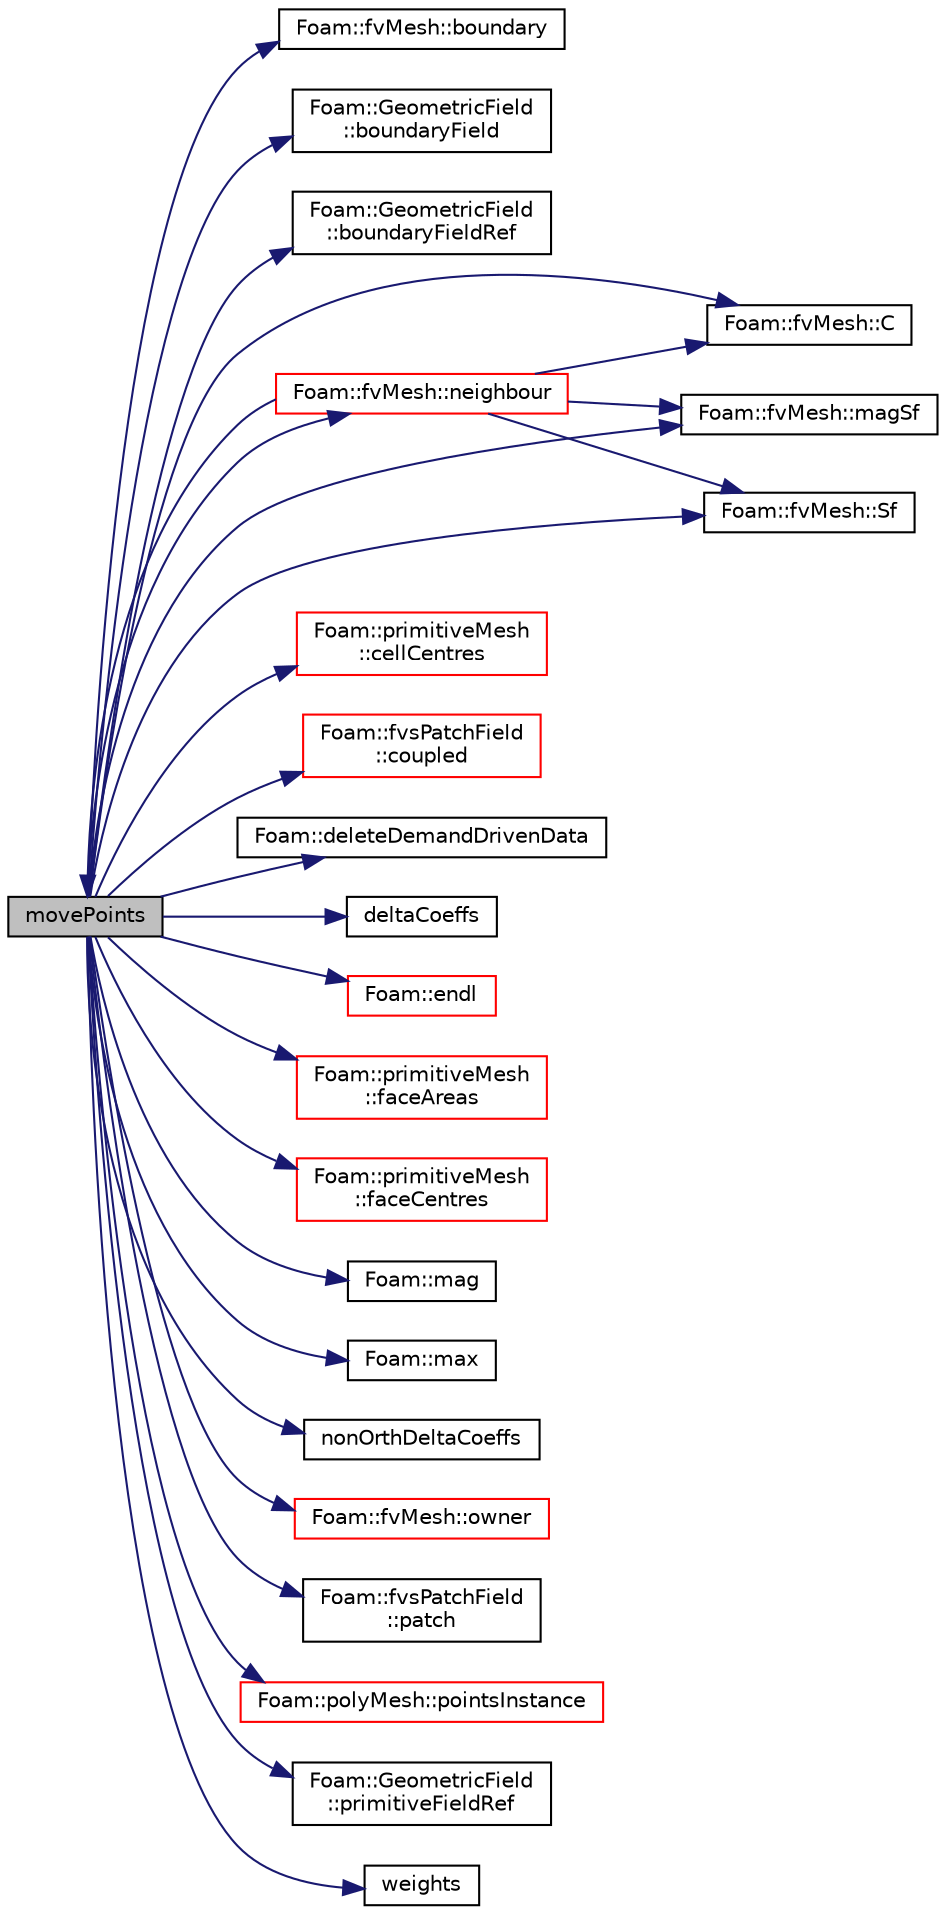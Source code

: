 digraph "movePoints"
{
  bgcolor="transparent";
  edge [fontname="Helvetica",fontsize="10",labelfontname="Helvetica",labelfontsize="10"];
  node [fontname="Helvetica",fontsize="10",shape=record];
  rankdir="LR";
  Node1 [label="movePoints",height=0.2,width=0.4,color="black", fillcolor="grey75", style="filled", fontcolor="black"];
  Node1 -> Node2 [color="midnightblue",fontsize="10",style="solid",fontname="Helvetica"];
  Node2 [label="Foam::fvMesh::boundary",height=0.2,width=0.4,color="black",URL="$a00889.html#a971347d65410875e38ea654dfd193a19",tooltip="Return reference to boundary mesh. "];
  Node1 -> Node3 [color="midnightblue",fontsize="10",style="solid",fontname="Helvetica"];
  Node3 [label="Foam::GeometricField\l::boundaryField",height=0.2,width=0.4,color="black",URL="$a00933.html#a6987ef31fb532d0fc43c84eca14fe558",tooltip="Return const-reference to the boundary field. "];
  Node1 -> Node4 [color="midnightblue",fontsize="10",style="solid",fontname="Helvetica"];
  Node4 [label="Foam::GeometricField\l::boundaryFieldRef",height=0.2,width=0.4,color="black",URL="$a00933.html#af3831c9fea9f6ae7532a6d57cc67c959",tooltip="Return a reference to the boundary field. "];
  Node1 -> Node5 [color="midnightblue",fontsize="10",style="solid",fontname="Helvetica"];
  Node5 [label="Foam::fvMesh::C",height=0.2,width=0.4,color="black",URL="$a00889.html#a206b1ae5b1c254da85a9666d0a9dc979",tooltip="Return cell centres as volVectorField. "];
  Node1 -> Node6 [color="midnightblue",fontsize="10",style="solid",fontname="Helvetica"];
  Node6 [label="Foam::primitiveMesh\l::cellCentres",height=0.2,width=0.4,color="red",URL="$a02007.html#a18743c2f09a076c507cadbb35a86fb24"];
  Node1 -> Node7 [color="midnightblue",fontsize="10",style="solid",fontname="Helvetica"];
  Node7 [label="Foam::fvsPatchField\l::coupled",height=0.2,width=0.4,color="red",URL="$a00906.html#acffd678e538fc569f301aacdb4f019b7",tooltip="Return true if this patch field is coupled. "];
  Node1 -> Node8 [color="midnightblue",fontsize="10",style="solid",fontname="Helvetica"];
  Node8 [label="Foam::deleteDemandDrivenData",height=0.2,width=0.4,color="black",URL="$a10979.html#a676ff999562d389fd174d693e17d230a"];
  Node1 -> Node9 [color="midnightblue",fontsize="10",style="solid",fontname="Helvetica"];
  Node9 [label="deltaCoeffs",height=0.2,width=0.4,color="black",URL="$a02556.html#a63759eb0ab60d6075b562a97a9589123",tooltip="Return reference to cell-centre difference coefficients. "];
  Node1 -> Node10 [color="midnightblue",fontsize="10",style="solid",fontname="Helvetica"];
  Node10 [label="Foam::endl",height=0.2,width=0.4,color="red",URL="$a10979.html#a2db8fe02a0d3909e9351bb4275b23ce4",tooltip="Add newline and flush stream. "];
  Node1 -> Node11 [color="midnightblue",fontsize="10",style="solid",fontname="Helvetica"];
  Node11 [label="Foam::primitiveMesh\l::faceAreas",height=0.2,width=0.4,color="red",URL="$a02007.html#a460495623a8ec621b95f93bbcb3d4773"];
  Node1 -> Node12 [color="midnightblue",fontsize="10",style="solid",fontname="Helvetica"];
  Node12 [label="Foam::primitiveMesh\l::faceCentres",height=0.2,width=0.4,color="red",URL="$a02007.html#a56749206c7d38a4c3cfbf4103547e555"];
  Node1 -> Node13 [color="midnightblue",fontsize="10",style="solid",fontname="Helvetica"];
  Node13 [label="Foam::mag",height=0.2,width=0.4,color="black",URL="$a10979.html#a929da2a3fdcf3dacbbe0487d3a330dae"];
  Node1 -> Node14 [color="midnightblue",fontsize="10",style="solid",fontname="Helvetica"];
  Node14 [label="Foam::fvMesh::magSf",height=0.2,width=0.4,color="black",URL="$a00889.html#acd80c470c0e44554389fdd31e7321804",tooltip="Return cell face area magnitudes. "];
  Node1 -> Node15 [color="midnightblue",fontsize="10",style="solid",fontname="Helvetica"];
  Node15 [label="Foam::max",height=0.2,width=0.4,color="black",URL="$a10979.html#ac993e906cf2774ae77e666bc24e81733"];
  Node1 -> Node16 [color="midnightblue",fontsize="10",style="solid",fontname="Helvetica"];
  Node16 [label="Foam::fvMesh::neighbour",height=0.2,width=0.4,color="red",URL="$a00889.html#a942a1cffef163625ee3408ae1f057dec",tooltip="Internal face neighbour. "];
  Node16 -> Node5 [color="midnightblue",fontsize="10",style="solid",fontname="Helvetica"];
  Node16 -> Node14 [color="midnightblue",fontsize="10",style="solid",fontname="Helvetica"];
  Node16 -> Node1 [color="midnightblue",fontsize="10",style="solid",fontname="Helvetica"];
  Node16 -> Node17 [color="midnightblue",fontsize="10",style="solid",fontname="Helvetica"];
  Node17 [label="Foam::fvMesh::Sf",height=0.2,width=0.4,color="black",URL="$a00889.html#af12143fbad868b6e74ca00b7e97e84d6",tooltip="Return cell face area vectors. "];
  Node1 -> Node18 [color="midnightblue",fontsize="10",style="solid",fontname="Helvetica"];
  Node18 [label="nonOrthDeltaCoeffs",height=0.2,width=0.4,color="black",URL="$a02556.html#a1189a3afa05e8c494cffea22ca3ccef5",tooltip="Return reference to non-orthogonal cell-centre difference. "];
  Node1 -> Node19 [color="midnightblue",fontsize="10",style="solid",fontname="Helvetica"];
  Node19 [label="Foam::fvMesh::owner",height=0.2,width=0.4,color="red",URL="$a00889.html#a81b70644afb4bbfce365e57592142fcc",tooltip="Internal face owner. "];
  Node1 -> Node20 [color="midnightblue",fontsize="10",style="solid",fontname="Helvetica"];
  Node20 [label="Foam::fvsPatchField\l::patch",height=0.2,width=0.4,color="black",URL="$a00906.html#ad735de1fbd0f85c12ad0c37deb62d22c",tooltip="Return patch. "];
  Node1 -> Node21 [color="midnightblue",fontsize="10",style="solid",fontname="Helvetica"];
  Node21 [label="Foam::polyMesh::pointsInstance",height=0.2,width=0.4,color="red",URL="$a01954.html#a53d666389621432730eebcc16566c363",tooltip="Return the current instance directory for points. "];
  Node1 -> Node22 [color="midnightblue",fontsize="10",style="solid",fontname="Helvetica"];
  Node22 [label="Foam::GeometricField\l::primitiveFieldRef",height=0.2,width=0.4,color="black",URL="$a00933.html#a1c19f056796aa3c294dccefee1f7d26d",tooltip="Return a reference to the internal field. "];
  Node1 -> Node17 [color="midnightblue",fontsize="10",style="solid",fontname="Helvetica"];
  Node1 -> Node23 [color="midnightblue",fontsize="10",style="solid",fontname="Helvetica"];
  Node23 [label="weights",height=0.2,width=0.4,color="black",URL="$a02556.html#a96017a28681b6fc563b59084e7add65e",tooltip="Return reference to linear difference weighting factors. "];
}
